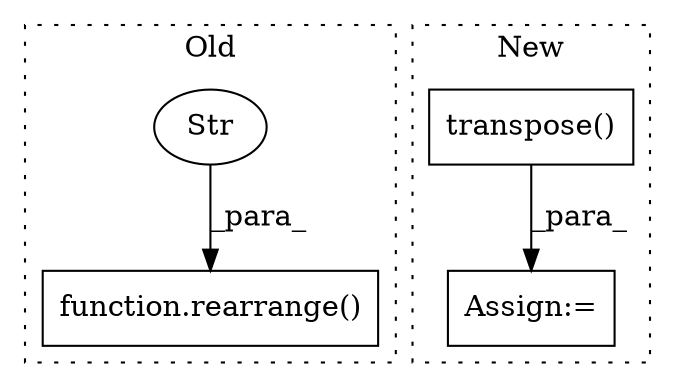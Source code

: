 digraph G {
subgraph cluster0 {
1 [label="function.rearrange()" a="75" s="2367,2416" l="10,1" shape="box"];
3 [label="Str" a="66" s="2390" l="26" shape="ellipse"];
label = "Old";
style="dotted";
}
subgraph cluster1 {
2 [label="transpose()" a="75" s="4568,4595" l="12,1" shape="box"];
4 [label="Assign:=" a="68" s="4565" l="3" shape="box"];
label = "New";
style="dotted";
}
2 -> 4 [label="_para_"];
3 -> 1 [label="_para_"];
}